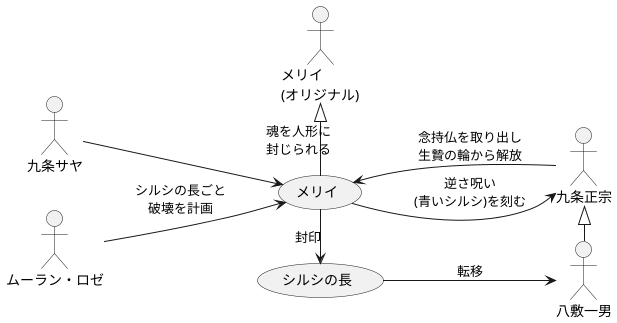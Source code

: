 @startuml

left to right direction
skinparam packageStyle rectangle

usecase メリイ as Mary
actor "メリイ\n(オリジナル)" as Mary_Origin
actor 九条正宗 as Masamune
actor 九条サヤ as Saya
actor "ムーラン・ロゼ" as Rose
usecase シルシの長 as Osa
actor 八敷一男 as Yashiki

Mary_Origin <|- Mary : 魂を人形に\n封じられる
Mary -> Osa : 封印

Saya --> Mary
Rose --> Mary : シルシの長ごと\n破壊を計画

Mary --> Masamune : 逆さ呪い\n(青いシルシ)を刻む
Mary <-- Masamune : 念持仏を取り出し\n生贄の輪から解放

Masamune <|- Yashiki
Osa --> Yashiki : 転移

@enduml